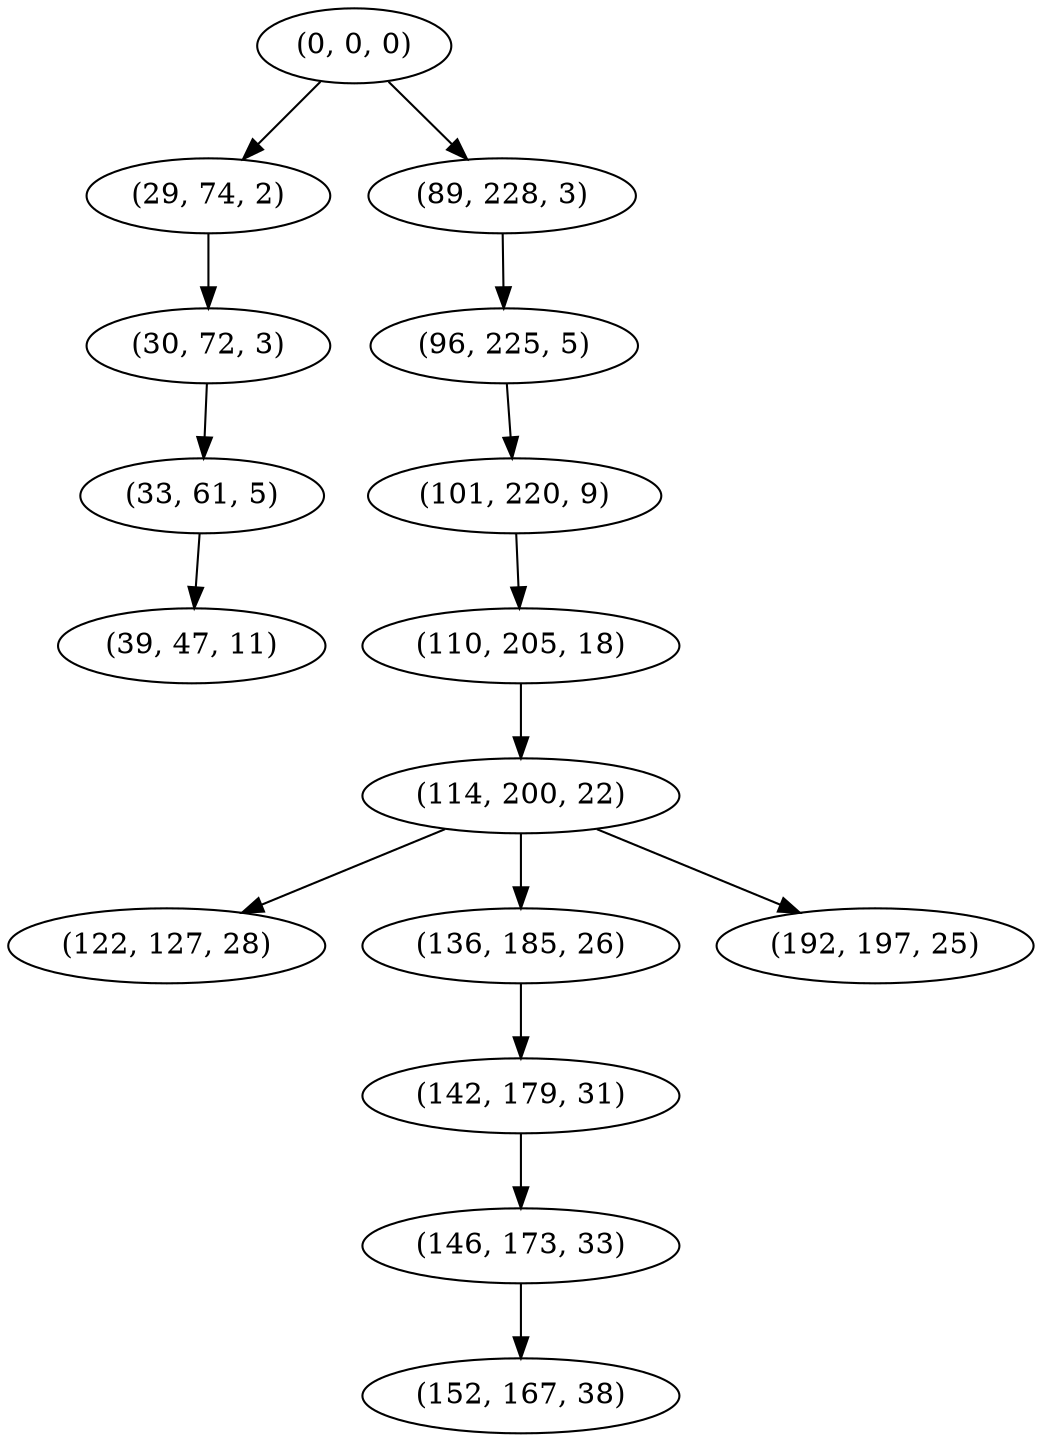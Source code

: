 digraph tree {
    "(0, 0, 0)";
    "(29, 74, 2)";
    "(30, 72, 3)";
    "(33, 61, 5)";
    "(39, 47, 11)";
    "(89, 228, 3)";
    "(96, 225, 5)";
    "(101, 220, 9)";
    "(110, 205, 18)";
    "(114, 200, 22)";
    "(122, 127, 28)";
    "(136, 185, 26)";
    "(142, 179, 31)";
    "(146, 173, 33)";
    "(152, 167, 38)";
    "(192, 197, 25)";
    "(0, 0, 0)" -> "(29, 74, 2)";
    "(0, 0, 0)" -> "(89, 228, 3)";
    "(29, 74, 2)" -> "(30, 72, 3)";
    "(30, 72, 3)" -> "(33, 61, 5)";
    "(33, 61, 5)" -> "(39, 47, 11)";
    "(89, 228, 3)" -> "(96, 225, 5)";
    "(96, 225, 5)" -> "(101, 220, 9)";
    "(101, 220, 9)" -> "(110, 205, 18)";
    "(110, 205, 18)" -> "(114, 200, 22)";
    "(114, 200, 22)" -> "(122, 127, 28)";
    "(114, 200, 22)" -> "(136, 185, 26)";
    "(114, 200, 22)" -> "(192, 197, 25)";
    "(136, 185, 26)" -> "(142, 179, 31)";
    "(142, 179, 31)" -> "(146, 173, 33)";
    "(146, 173, 33)" -> "(152, 167, 38)";
}
